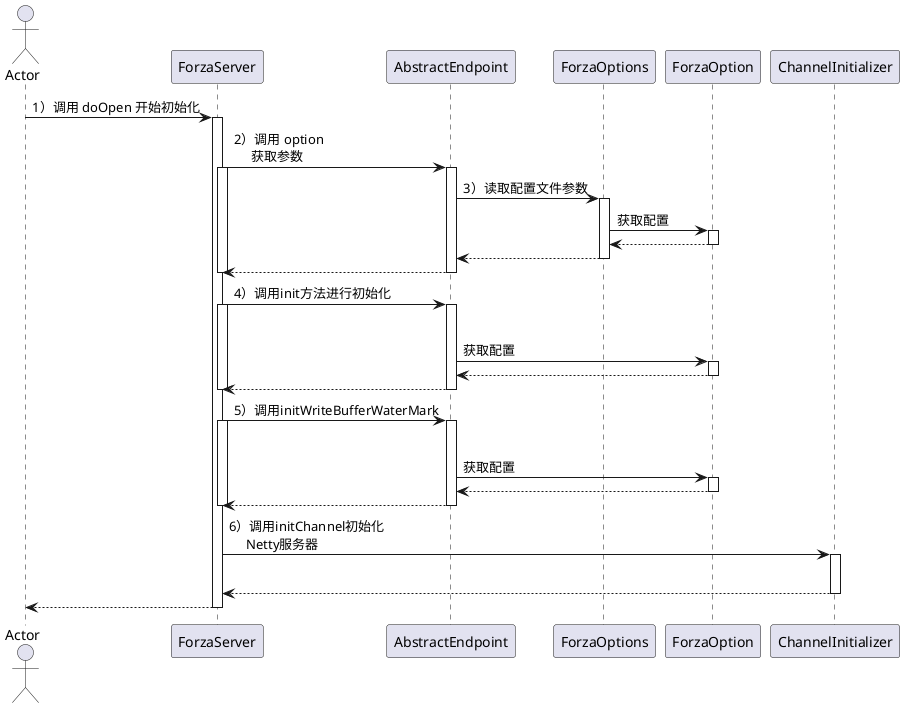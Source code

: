 @startuml
/'调用图'/
autoactivate on
actor Actor

Actor -> ForzaServer : 1）调用 doOpen 开始初始化

    ForzaServer -> AbstractEndpoint : 2）调用 option \n     获取参数
        activate ForzaServer
        AbstractEndpoint -> ForzaOptions : 3）读取配置文件参数
            ForzaOptions -> ForzaOption : 获取配置
            return
        return

    return
    deactivate ForzaServer

    ForzaServer -> AbstractEndpoint : 4）调用init方法进行初始化
        activate ForzaServer
        |||
        AbstractEndpoint -> ForzaOption : 获取配置
        return
    return
    deactivate ForzaServer

    ForzaServer -> AbstractEndpoint : 5）调用initWriteBufferWaterMark
        activate ForzaServer
        |||
        AbstractEndpoint -> ForzaOption : 获取配置
        return
    return
    deactivate ForzaServer

    ForzaServer -> ChannelInitializer : 6）调用initChannel初始化\n     Netty服务器
    |||
    return
return
@enduml
